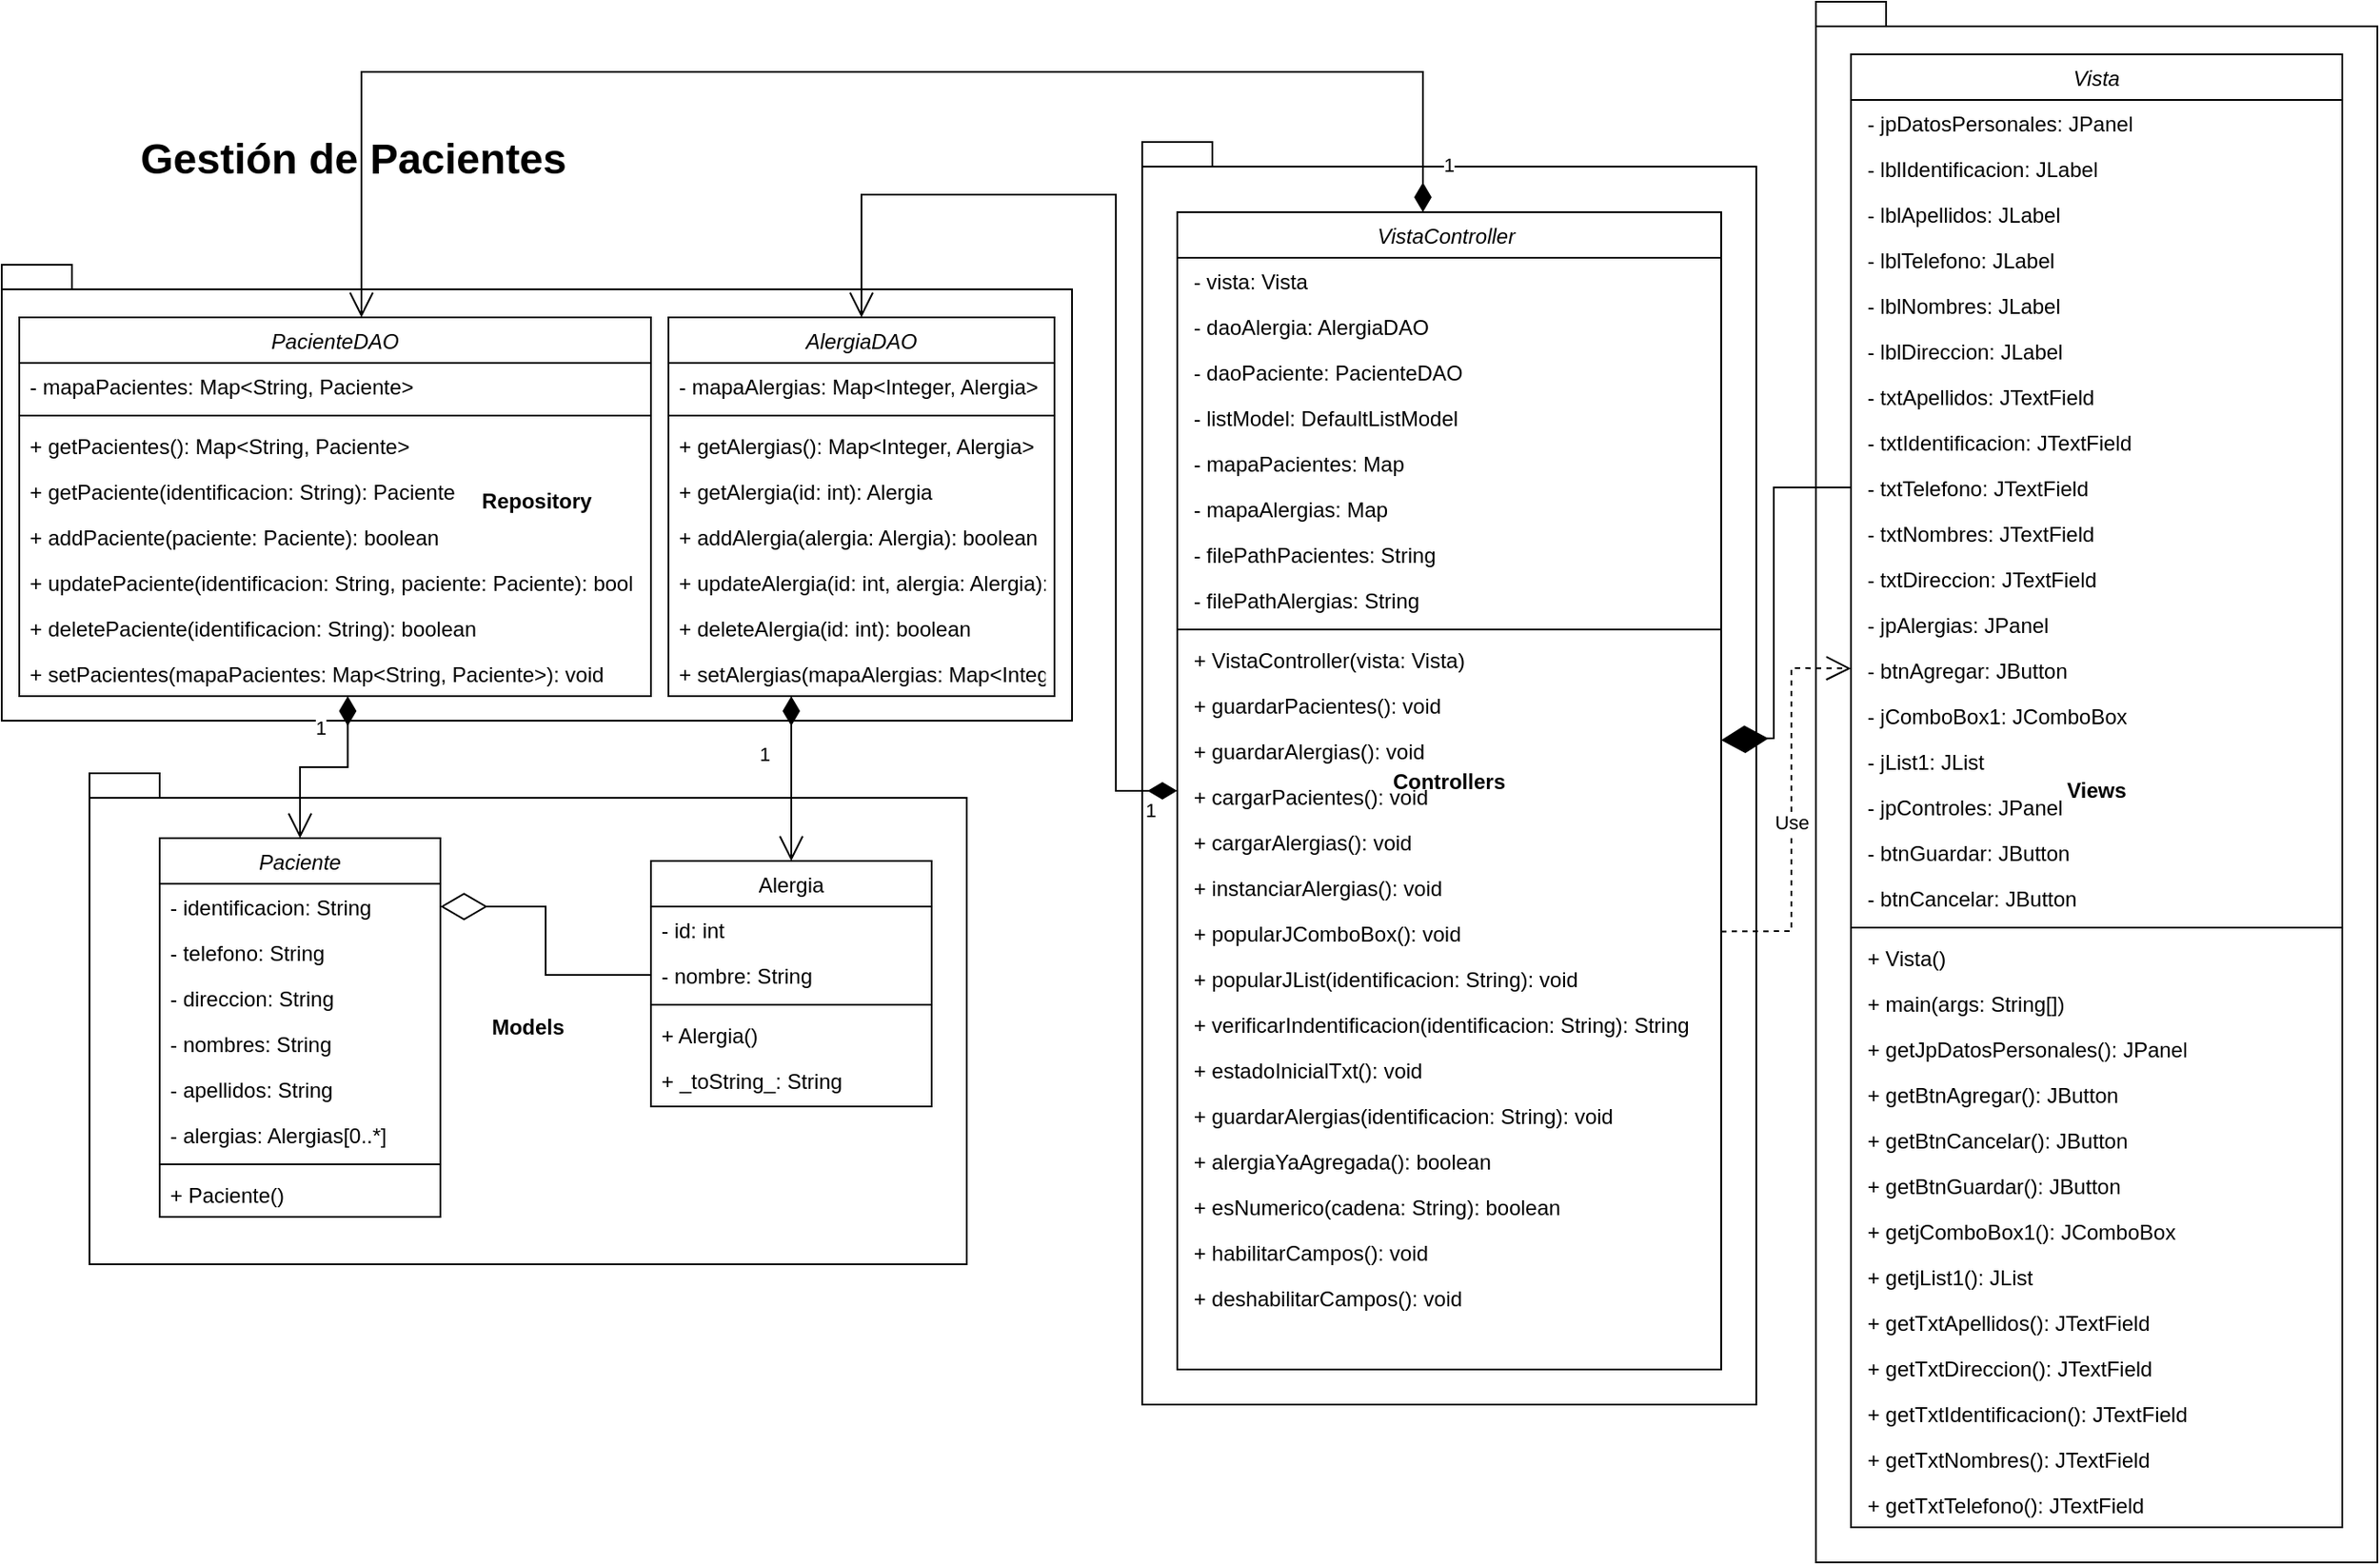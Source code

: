 <mxfile version="21.5.0" type="github">
  <diagram id="C5RBs43oDa-KdzZeNtuy" name="Page-1">
    <mxGraphModel dx="1397" dy="1222" grid="1" gridSize="10" guides="1" tooltips="1" connect="1" arrows="1" fold="1" page="1" pageScale="1" pageWidth="827" pageHeight="1169" math="0" shadow="0">
      <root>
        <mxCell id="WIyWlLk6GJQsqaUBKTNV-0" />
        <mxCell id="WIyWlLk6GJQsqaUBKTNV-1" parent="WIyWlLk6GJQsqaUBKTNV-0" />
        <mxCell id="Fo8Hn0JsbYE0XklmhO-D-145" value="Views" style="shape=folder;fontStyle=1;spacingTop=10;tabWidth=40;tabHeight=14;tabPosition=left;html=1;whiteSpace=wrap;" vertex="1" parent="WIyWlLk6GJQsqaUBKTNV-1">
          <mxGeometry x="1044" width="320" height="890" as="geometry" />
        </mxCell>
        <mxCell id="Fo8Hn0JsbYE0XklmhO-D-144" value="Controllers" style="shape=folder;fontStyle=1;spacingTop=10;tabWidth=40;tabHeight=14;tabPosition=left;html=1;whiteSpace=wrap;" vertex="1" parent="WIyWlLk6GJQsqaUBKTNV-1">
          <mxGeometry x="660" y="80" width="350" height="720" as="geometry" />
        </mxCell>
        <mxCell id="Fo8Hn0JsbYE0XklmhO-D-143" value="Repository" style="shape=folder;fontStyle=1;spacingTop=10;tabWidth=40;tabHeight=14;tabPosition=left;html=1;whiteSpace=wrap;" vertex="1" parent="WIyWlLk6GJQsqaUBKTNV-1">
          <mxGeometry x="10" y="150" width="610" height="260" as="geometry" />
        </mxCell>
        <mxCell id="Fo8Hn0JsbYE0XklmhO-D-142" value="Models" style="shape=folder;fontStyle=1;spacingTop=10;tabWidth=40;tabHeight=14;tabPosition=left;html=1;whiteSpace=wrap;" vertex="1" parent="WIyWlLk6GJQsqaUBKTNV-1">
          <mxGeometry x="60" y="440" width="500" height="280" as="geometry" />
        </mxCell>
        <mxCell id="zkfFHV4jXpPFQw0GAbJ--0" value="Paciente" style="swimlane;fontStyle=2;align=center;verticalAlign=top;childLayout=stackLayout;horizontal=1;startSize=26;horizontalStack=0;resizeParent=1;resizeLast=0;collapsible=1;marginBottom=0;rounded=0;shadow=0;strokeWidth=1;" parent="WIyWlLk6GJQsqaUBKTNV-1" vertex="1">
          <mxGeometry x="100" y="477" width="160" height="216" as="geometry">
            <mxRectangle x="230" y="140" width="160" height="26" as="alternateBounds" />
          </mxGeometry>
        </mxCell>
        <mxCell id="Fo8Hn0JsbYE0XklmhO-D-3" value="- identificacion: String" style="text;align=left;verticalAlign=top;spacingLeft=4;spacingRight=4;overflow=hidden;rotatable=0;points=[[0,0.5],[1,0.5]];portConstraint=eastwest;" vertex="1" parent="zkfFHV4jXpPFQw0GAbJ--0">
          <mxGeometry y="26" width="160" height="26" as="geometry" />
        </mxCell>
        <mxCell id="Fo8Hn0JsbYE0XklmhO-D-2" value="- telefono: String" style="text;align=left;verticalAlign=top;spacingLeft=4;spacingRight=4;overflow=hidden;rotatable=0;points=[[0,0.5],[1,0.5]];portConstraint=eastwest;" vertex="1" parent="zkfFHV4jXpPFQw0GAbJ--0">
          <mxGeometry y="52" width="160" height="26" as="geometry" />
        </mxCell>
        <mxCell id="Fo8Hn0JsbYE0XklmhO-D-1" value="- direccion: String" style="text;align=left;verticalAlign=top;spacingLeft=4;spacingRight=4;overflow=hidden;rotatable=0;points=[[0,0.5],[1,0.5]];portConstraint=eastwest;" vertex="1" parent="zkfFHV4jXpPFQw0GAbJ--0">
          <mxGeometry y="78" width="160" height="26" as="geometry" />
        </mxCell>
        <mxCell id="zkfFHV4jXpPFQw0GAbJ--1" value="- nombres: String" style="text;align=left;verticalAlign=top;spacingLeft=4;spacingRight=4;overflow=hidden;rotatable=0;points=[[0,0.5],[1,0.5]];portConstraint=eastwest;" parent="zkfFHV4jXpPFQw0GAbJ--0" vertex="1">
          <mxGeometry y="104" width="160" height="26" as="geometry" />
        </mxCell>
        <mxCell id="Fo8Hn0JsbYE0XklmhO-D-0" value="- apellidos: String" style="text;align=left;verticalAlign=top;spacingLeft=4;spacingRight=4;overflow=hidden;rotatable=0;points=[[0,0.5],[1,0.5]];portConstraint=eastwest;" vertex="1" parent="zkfFHV4jXpPFQw0GAbJ--0">
          <mxGeometry y="130" width="160" height="26" as="geometry" />
        </mxCell>
        <mxCell id="Fo8Hn0JsbYE0XklmhO-D-7" value="- alergias: Alergias[0..*]" style="text;align=left;verticalAlign=top;spacingLeft=4;spacingRight=4;overflow=hidden;rotatable=0;points=[[0,0.5],[1,0.5]];portConstraint=eastwest;" vertex="1" parent="zkfFHV4jXpPFQw0GAbJ--0">
          <mxGeometry y="156" width="160" height="26" as="geometry" />
        </mxCell>
        <mxCell id="zkfFHV4jXpPFQw0GAbJ--4" value="" style="line;html=1;strokeWidth=1;align=left;verticalAlign=middle;spacingTop=-1;spacingLeft=3;spacingRight=3;rotatable=0;labelPosition=right;points=[];portConstraint=eastwest;" parent="zkfFHV4jXpPFQw0GAbJ--0" vertex="1">
          <mxGeometry y="182" width="160" height="8" as="geometry" />
        </mxCell>
        <mxCell id="zkfFHV4jXpPFQw0GAbJ--5" value="+ Paciente()" style="text;align=left;verticalAlign=top;spacingLeft=4;spacingRight=4;overflow=hidden;rotatable=0;points=[[0,0.5],[1,0.5]];portConstraint=eastwest;" parent="zkfFHV4jXpPFQw0GAbJ--0" vertex="1">
          <mxGeometry y="190" width="160" height="26" as="geometry" />
        </mxCell>
        <mxCell id="zkfFHV4jXpPFQw0GAbJ--17" value="Alergia" style="swimlane;fontStyle=0;align=center;verticalAlign=top;childLayout=stackLayout;horizontal=1;startSize=26;horizontalStack=0;resizeParent=1;resizeLast=0;collapsible=1;marginBottom=0;rounded=0;shadow=0;strokeWidth=1;" parent="WIyWlLk6GJQsqaUBKTNV-1" vertex="1">
          <mxGeometry x="380" y="490" width="160" height="140" as="geometry">
            <mxRectangle x="550" y="140" width="160" height="26" as="alternateBounds" />
          </mxGeometry>
        </mxCell>
        <mxCell id="Fo8Hn0JsbYE0XklmhO-D-6" value="- id: int" style="text;align=left;verticalAlign=top;spacingLeft=4;spacingRight=4;overflow=hidden;rotatable=0;points=[[0,0.5],[1,0.5]];portConstraint=eastwest;" vertex="1" parent="zkfFHV4jXpPFQw0GAbJ--17">
          <mxGeometry y="26" width="160" height="26" as="geometry" />
        </mxCell>
        <mxCell id="Fo8Hn0JsbYE0XklmhO-D-5" value="- nombre: String" style="text;align=left;verticalAlign=top;spacingLeft=4;spacingRight=4;overflow=hidden;rotatable=0;points=[[0,0.5],[1,0.5]];portConstraint=eastwest;" vertex="1" parent="zkfFHV4jXpPFQw0GAbJ--17">
          <mxGeometry y="52" width="160" height="26" as="geometry" />
        </mxCell>
        <mxCell id="zkfFHV4jXpPFQw0GAbJ--23" value="" style="line;html=1;strokeWidth=1;align=left;verticalAlign=middle;spacingTop=-1;spacingLeft=3;spacingRight=3;rotatable=0;labelPosition=right;points=[];portConstraint=eastwest;" parent="zkfFHV4jXpPFQw0GAbJ--17" vertex="1">
          <mxGeometry y="78" width="160" height="8" as="geometry" />
        </mxCell>
        <mxCell id="Fo8Hn0JsbYE0XklmhO-D-10" value="+ Alergia()" style="text;align=left;verticalAlign=top;spacingLeft=4;spacingRight=4;overflow=hidden;rotatable=0;points=[[0,0.5],[1,0.5]];portConstraint=eastwest;" vertex="1" parent="zkfFHV4jXpPFQw0GAbJ--17">
          <mxGeometry y="86" width="160" height="26" as="geometry" />
        </mxCell>
        <mxCell id="Fo8Hn0JsbYE0XklmhO-D-8" value="+ _toString_: String" style="text;align=left;verticalAlign=top;spacingLeft=4;spacingRight=4;overflow=hidden;rotatable=0;points=[[0,0.5],[1,0.5]];portConstraint=eastwest;" vertex="1" parent="zkfFHV4jXpPFQw0GAbJ--17">
          <mxGeometry y="112" width="160" height="26" as="geometry" />
        </mxCell>
        <mxCell id="Fo8Hn0JsbYE0XklmhO-D-11" value="PacienteDAO" style="swimlane;fontStyle=2;align=center;verticalAlign=top;childLayout=stackLayout;horizontal=1;startSize=26;horizontalStack=0;resizeParent=1;resizeLast=0;collapsible=1;marginBottom=0;rounded=0;shadow=0;strokeWidth=1;" vertex="1" parent="WIyWlLk6GJQsqaUBKTNV-1">
          <mxGeometry x="20" y="180" width="360" height="216" as="geometry">
            <mxRectangle x="230" y="140" width="160" height="26" as="alternateBounds" />
          </mxGeometry>
        </mxCell>
        <mxCell id="Fo8Hn0JsbYE0XklmhO-D-12" value="- mapaPacientes: Map&lt;String, Paciente&gt;" style="text;align=left;verticalAlign=top;spacingLeft=4;spacingRight=4;overflow=hidden;rotatable=0;points=[[0,0.5],[1,0.5]];portConstraint=eastwest;" vertex="1" parent="Fo8Hn0JsbYE0XklmhO-D-11">
          <mxGeometry y="26" width="360" height="26" as="geometry" />
        </mxCell>
        <mxCell id="Fo8Hn0JsbYE0XklmhO-D-18" value="" style="line;html=1;strokeWidth=1;align=left;verticalAlign=middle;spacingTop=-1;spacingLeft=3;spacingRight=3;rotatable=0;labelPosition=right;points=[];portConstraint=eastwest;" vertex="1" parent="Fo8Hn0JsbYE0XklmhO-D-11">
          <mxGeometry y="52" width="360" height="8" as="geometry" />
        </mxCell>
        <mxCell id="Fo8Hn0JsbYE0XklmhO-D-41" value="+ getPacientes(): Map&lt;String, Paciente&gt;" style="text;align=left;verticalAlign=top;spacingLeft=4;spacingRight=4;overflow=hidden;rotatable=0;points=[[0,0.5],[1,0.5]];portConstraint=eastwest;" vertex="1" parent="Fo8Hn0JsbYE0XklmhO-D-11">
          <mxGeometry y="60" width="360" height="26" as="geometry" />
        </mxCell>
        <mxCell id="Fo8Hn0JsbYE0XklmhO-D-42" value="+ getPaciente(identificacion: String): Paciente" style="text;align=left;verticalAlign=top;spacingLeft=4;spacingRight=4;overflow=hidden;rotatable=0;points=[[0,0.5],[1,0.5]];portConstraint=eastwest;" vertex="1" parent="Fo8Hn0JsbYE0XklmhO-D-11">
          <mxGeometry y="86" width="360" height="26" as="geometry" />
        </mxCell>
        <mxCell id="Fo8Hn0JsbYE0XklmhO-D-40" value="+ addPaciente(paciente: Paciente): boolean" style="text;align=left;verticalAlign=top;spacingLeft=4;spacingRight=4;overflow=hidden;rotatable=0;points=[[0,0.5],[1,0.5]];portConstraint=eastwest;" vertex="1" parent="Fo8Hn0JsbYE0XklmhO-D-11">
          <mxGeometry y="112" width="360" height="26" as="geometry" />
        </mxCell>
        <mxCell id="Fo8Hn0JsbYE0XklmhO-D-39" value="+ updatePaciente(identificacion: String, paciente: Paciente): bool" style="text;align=left;verticalAlign=top;spacingLeft=4;spacingRight=4;overflow=hidden;rotatable=0;points=[[0,0.5],[1,0.5]];portConstraint=eastwest;" vertex="1" parent="Fo8Hn0JsbYE0XklmhO-D-11">
          <mxGeometry y="138" width="360" height="26" as="geometry" />
        </mxCell>
        <mxCell id="Fo8Hn0JsbYE0XklmhO-D-38" value="+ deletePaciente(identificacion: String): boolean" style="text;align=left;verticalAlign=top;spacingLeft=4;spacingRight=4;overflow=hidden;rotatable=0;points=[[0,0.5],[1,0.5]];portConstraint=eastwest;" vertex="1" parent="Fo8Hn0JsbYE0XklmhO-D-11">
          <mxGeometry y="164" width="360" height="26" as="geometry" />
        </mxCell>
        <mxCell id="Fo8Hn0JsbYE0XklmhO-D-37" value="+ setPacientes(mapaPacientes: Map&lt;String, Paciente&gt;): void" style="text;align=left;verticalAlign=top;spacingLeft=4;spacingRight=4;overflow=hidden;rotatable=0;points=[[0,0.5],[1,0.5]];portConstraint=eastwest;" vertex="1" parent="Fo8Hn0JsbYE0XklmhO-D-11">
          <mxGeometry y="190" width="360" height="26" as="geometry" />
        </mxCell>
        <mxCell id="Fo8Hn0JsbYE0XklmhO-D-20" value="AlergiaDAO" style="swimlane;fontStyle=2;align=center;verticalAlign=top;childLayout=stackLayout;horizontal=1;startSize=26;horizontalStack=0;resizeParent=1;resizeLast=0;collapsible=1;marginBottom=0;rounded=0;shadow=0;strokeWidth=1;" vertex="1" parent="WIyWlLk6GJQsqaUBKTNV-1">
          <mxGeometry x="390" y="180" width="220" height="216" as="geometry">
            <mxRectangle x="230" y="140" width="160" height="26" as="alternateBounds" />
          </mxGeometry>
        </mxCell>
        <mxCell id="Fo8Hn0JsbYE0XklmhO-D-21" value="- mapaAlergias: Map&lt;Integer, Alergia&gt;" style="text;align=left;verticalAlign=top;spacingLeft=4;spacingRight=4;overflow=hidden;rotatable=0;points=[[0,0.5],[1,0.5]];portConstraint=eastwest;" vertex="1" parent="Fo8Hn0JsbYE0XklmhO-D-20">
          <mxGeometry y="26" width="220" height="26" as="geometry" />
        </mxCell>
        <mxCell id="Fo8Hn0JsbYE0XklmhO-D-27" value="" style="line;html=1;strokeWidth=1;align=left;verticalAlign=middle;spacingTop=-1;spacingLeft=3;spacingRight=3;rotatable=0;labelPosition=right;points=[];portConstraint=eastwest;" vertex="1" parent="Fo8Hn0JsbYE0XklmhO-D-20">
          <mxGeometry y="52" width="220" height="8" as="geometry" />
        </mxCell>
        <mxCell id="Fo8Hn0JsbYE0XklmhO-D-29" value="+ getAlergias(): Map&lt;Integer, Alergia&gt;" style="text;align=left;verticalAlign=top;spacingLeft=4;spacingRight=4;overflow=hidden;rotatable=0;points=[[0,0.5],[1,0.5]];portConstraint=eastwest;" vertex="1" parent="Fo8Hn0JsbYE0XklmhO-D-20">
          <mxGeometry y="60" width="220" height="26" as="geometry" />
        </mxCell>
        <mxCell id="Fo8Hn0JsbYE0XklmhO-D-30" value="+ getAlergia(id: int): Alergia" style="text;align=left;verticalAlign=top;spacingLeft=4;spacingRight=4;overflow=hidden;rotatable=0;points=[[0,0.5],[1,0.5]];portConstraint=eastwest;" vertex="1" parent="Fo8Hn0JsbYE0XklmhO-D-20">
          <mxGeometry y="86" width="220" height="26" as="geometry" />
        </mxCell>
        <mxCell id="Fo8Hn0JsbYE0XklmhO-D-31" value="+ addAlergia(alergia: Alergia): boolean" style="text;align=left;verticalAlign=top;spacingLeft=4;spacingRight=4;overflow=hidden;rotatable=0;points=[[0,0.5],[1,0.5]];portConstraint=eastwest;" vertex="1" parent="Fo8Hn0JsbYE0XklmhO-D-20">
          <mxGeometry y="112" width="220" height="26" as="geometry" />
        </mxCell>
        <mxCell id="Fo8Hn0JsbYE0XklmhO-D-32" value="+ updateAlergia(id: int, alergia: Alergia): boolean" style="text;align=left;verticalAlign=top;spacingLeft=4;spacingRight=4;overflow=hidden;rotatable=0;points=[[0,0.5],[1,0.5]];portConstraint=eastwest;" vertex="1" parent="Fo8Hn0JsbYE0XklmhO-D-20">
          <mxGeometry y="138" width="220" height="26" as="geometry" />
        </mxCell>
        <mxCell id="Fo8Hn0JsbYE0XklmhO-D-33" value="+ deleteAlergia(id: int): boolean" style="text;align=left;verticalAlign=top;spacingLeft=4;spacingRight=4;overflow=hidden;rotatable=0;points=[[0,0.5],[1,0.5]];portConstraint=eastwest;" vertex="1" parent="Fo8Hn0JsbYE0XklmhO-D-20">
          <mxGeometry y="164" width="220" height="26" as="geometry" />
        </mxCell>
        <mxCell id="Fo8Hn0JsbYE0XklmhO-D-34" value="+ setAlergias(mapaAlergias: Map&lt;Integer, Alergia&gt;): void" style="text;align=left;verticalAlign=top;spacingLeft=4;spacingRight=4;overflow=hidden;rotatable=0;points=[[0,0.5],[1,0.5]];portConstraint=eastwest;" vertex="1" parent="Fo8Hn0JsbYE0XklmhO-D-20">
          <mxGeometry y="190" width="220" height="26" as="geometry" />
        </mxCell>
        <mxCell id="Fo8Hn0JsbYE0XklmhO-D-44" value="Vista" style="swimlane;fontStyle=2;align=center;verticalAlign=top;childLayout=stackLayout;horizontal=1;startSize=26;horizontalStack=0;resizeParent=1;resizeLast=0;collapsible=1;marginBottom=0;rounded=0;shadow=0;strokeWidth=1;" vertex="1" parent="WIyWlLk6GJQsqaUBKTNV-1">
          <mxGeometry x="1064" y="30" width="280" height="840" as="geometry">
            <mxRectangle x="230" y="140" width="160" height="26" as="alternateBounds" />
          </mxGeometry>
        </mxCell>
        <mxCell id="Fo8Hn0JsbYE0XklmhO-D-45" value=" - jpDatosPersonales: JPanel" style="text;align=left;verticalAlign=top;spacingLeft=4;spacingRight=4;overflow=hidden;rotatable=0;points=[[0,0.5],[1,0.5]];portConstraint=eastwest;" vertex="1" parent="Fo8Hn0JsbYE0XklmhO-D-44">
          <mxGeometry y="26" width="280" height="26" as="geometry" />
        </mxCell>
        <mxCell id="Fo8Hn0JsbYE0XklmhO-D-46" value=" - lblIdentificacion: JLabel" style="text;align=left;verticalAlign=top;spacingLeft=4;spacingRight=4;overflow=hidden;rotatable=0;points=[[0,0.5],[1,0.5]];portConstraint=eastwest;" vertex="1" parent="Fo8Hn0JsbYE0XklmhO-D-44">
          <mxGeometry y="52" width="280" height="26" as="geometry" />
        </mxCell>
        <mxCell id="Fo8Hn0JsbYE0XklmhO-D-47" value=" - lblApellidos: JLabel " style="text;align=left;verticalAlign=top;spacingLeft=4;spacingRight=4;overflow=hidden;rotatable=0;points=[[0,0.5],[1,0.5]];portConstraint=eastwest;" vertex="1" parent="Fo8Hn0JsbYE0XklmhO-D-44">
          <mxGeometry y="78" width="280" height="26" as="geometry" />
        </mxCell>
        <mxCell id="Fo8Hn0JsbYE0XklmhO-D-48" value=" - lblTelefono: JLabel " style="text;align=left;verticalAlign=top;spacingLeft=4;spacingRight=4;overflow=hidden;rotatable=0;points=[[0,0.5],[1,0.5]];portConstraint=eastwest;" vertex="1" parent="Fo8Hn0JsbYE0XklmhO-D-44">
          <mxGeometry y="104" width="280" height="26" as="geometry" />
        </mxCell>
        <mxCell id="Fo8Hn0JsbYE0XklmhO-D-49" value=" - lblNombres: JLabel " style="text;align=left;verticalAlign=top;spacingLeft=4;spacingRight=4;overflow=hidden;rotatable=0;points=[[0,0.5],[1,0.5]];portConstraint=eastwest;" vertex="1" parent="Fo8Hn0JsbYE0XklmhO-D-44">
          <mxGeometry y="130" width="280" height="26" as="geometry" />
        </mxCell>
        <mxCell id="Fo8Hn0JsbYE0XklmhO-D-50" value=" - lblDireccion: JLabel " style="text;align=left;verticalAlign=top;spacingLeft=4;spacingRight=4;overflow=hidden;rotatable=0;points=[[0,0.5],[1,0.5]];portConstraint=eastwest;" vertex="1" parent="Fo8Hn0JsbYE0XklmhO-D-44">
          <mxGeometry y="156" width="280" height="26" as="geometry" />
        </mxCell>
        <mxCell id="Fo8Hn0JsbYE0XklmhO-D-58" value=" - txtApellidos: JTextField" style="text;align=left;verticalAlign=top;spacingLeft=4;spacingRight=4;overflow=hidden;rotatable=0;points=[[0,0.5],[1,0.5]];portConstraint=eastwest;" vertex="1" parent="Fo8Hn0JsbYE0XklmhO-D-44">
          <mxGeometry y="182" width="280" height="26" as="geometry" />
        </mxCell>
        <mxCell id="Fo8Hn0JsbYE0XklmhO-D-57" value=" - txtIdentificacion: JTextField" style="text;align=left;verticalAlign=top;spacingLeft=4;spacingRight=4;overflow=hidden;rotatable=0;points=[[0,0.5],[1,0.5]];portConstraint=eastwest;" vertex="1" parent="Fo8Hn0JsbYE0XklmhO-D-44">
          <mxGeometry y="208" width="280" height="26" as="geometry" />
        </mxCell>
        <mxCell id="Fo8Hn0JsbYE0XklmhO-D-56" value=" - txtTelefono: JTextField " style="text;align=left;verticalAlign=top;spacingLeft=4;spacingRight=4;overflow=hidden;rotatable=0;points=[[0,0.5],[1,0.5]];portConstraint=eastwest;" vertex="1" parent="Fo8Hn0JsbYE0XklmhO-D-44">
          <mxGeometry y="234" width="280" height="26" as="geometry" />
        </mxCell>
        <mxCell id="Fo8Hn0JsbYE0XklmhO-D-55" value=" - txtNombres: JTextField " style="text;align=left;verticalAlign=top;spacingLeft=4;spacingRight=4;overflow=hidden;rotatable=0;points=[[0,0.5],[1,0.5]];portConstraint=eastwest;" vertex="1" parent="Fo8Hn0JsbYE0XklmhO-D-44">
          <mxGeometry y="260" width="280" height="26" as="geometry" />
        </mxCell>
        <mxCell id="Fo8Hn0JsbYE0XklmhO-D-54" value=" - txtDireccion: JTextField" style="text;align=left;verticalAlign=top;spacingLeft=4;spacingRight=4;overflow=hidden;rotatable=0;points=[[0,0.5],[1,0.5]];portConstraint=eastwest;" vertex="1" parent="Fo8Hn0JsbYE0XklmhO-D-44">
          <mxGeometry y="286" width="280" height="26" as="geometry" />
        </mxCell>
        <mxCell id="Fo8Hn0JsbYE0XklmhO-D-53" value=" - jpAlergias: JPanel " style="text;align=left;verticalAlign=top;spacingLeft=4;spacingRight=4;overflow=hidden;rotatable=0;points=[[0,0.5],[1,0.5]];portConstraint=eastwest;" vertex="1" parent="Fo8Hn0JsbYE0XklmhO-D-44">
          <mxGeometry y="312" width="280" height="26" as="geometry" />
        </mxCell>
        <mxCell id="Fo8Hn0JsbYE0XklmhO-D-82" value=" - btnAgregar: JButton " style="text;align=left;verticalAlign=top;spacingLeft=4;spacingRight=4;overflow=hidden;rotatable=0;points=[[0,0.5],[1,0.5]];portConstraint=eastwest;" vertex="1" parent="Fo8Hn0JsbYE0XklmhO-D-44">
          <mxGeometry y="338" width="280" height="26" as="geometry" />
        </mxCell>
        <mxCell id="Fo8Hn0JsbYE0XklmhO-D-81" value=" - jComboBox1: JComboBox " style="text;align=left;verticalAlign=top;spacingLeft=4;spacingRight=4;overflow=hidden;rotatable=0;points=[[0,0.5],[1,0.5]];portConstraint=eastwest;" vertex="1" parent="Fo8Hn0JsbYE0XklmhO-D-44">
          <mxGeometry y="364" width="280" height="26" as="geometry" />
        </mxCell>
        <mxCell id="Fo8Hn0JsbYE0XklmhO-D-80" value=" - jList1: JList " style="text;align=left;verticalAlign=top;spacingLeft=4;spacingRight=4;overflow=hidden;rotatable=0;points=[[0,0.5],[1,0.5]];portConstraint=eastwest;" vertex="1" parent="Fo8Hn0JsbYE0XklmhO-D-44">
          <mxGeometry y="390" width="280" height="26" as="geometry" />
        </mxCell>
        <mxCell id="Fo8Hn0JsbYE0XklmhO-D-79" value=" - jpControles: JPanel " style="text;align=left;verticalAlign=top;spacingLeft=4;spacingRight=4;overflow=hidden;rotatable=0;points=[[0,0.5],[1,0.5]];portConstraint=eastwest;" vertex="1" parent="Fo8Hn0JsbYE0XklmhO-D-44">
          <mxGeometry y="416" width="280" height="26" as="geometry" />
        </mxCell>
        <mxCell id="Fo8Hn0JsbYE0XklmhO-D-78" value=" - btnGuardar: JButton " style="text;align=left;verticalAlign=top;spacingLeft=4;spacingRight=4;overflow=hidden;rotatable=0;points=[[0,0.5],[1,0.5]];portConstraint=eastwest;" vertex="1" parent="Fo8Hn0JsbYE0XklmhO-D-44">
          <mxGeometry y="442" width="280" height="26" as="geometry" />
        </mxCell>
        <mxCell id="Fo8Hn0JsbYE0XklmhO-D-77" value=" - btnCancelar: JButton " style="text;align=left;verticalAlign=top;spacingLeft=4;spacingRight=4;overflow=hidden;rotatable=0;points=[[0,0.5],[1,0.5]];portConstraint=eastwest;" vertex="1" parent="Fo8Hn0JsbYE0XklmhO-D-44">
          <mxGeometry y="468" width="280" height="26" as="geometry" />
        </mxCell>
        <mxCell id="Fo8Hn0JsbYE0XklmhO-D-51" value="" style="line;html=1;strokeWidth=1;align=left;verticalAlign=middle;spacingTop=-1;spacingLeft=3;spacingRight=3;rotatable=0;labelPosition=right;points=[];portConstraint=eastwest;" vertex="1" parent="Fo8Hn0JsbYE0XklmhO-D-44">
          <mxGeometry y="494" width="280" height="8" as="geometry" />
        </mxCell>
        <mxCell id="Fo8Hn0JsbYE0XklmhO-D-70" value=" + Vista() " style="text;align=left;verticalAlign=top;spacingLeft=4;spacingRight=4;overflow=hidden;rotatable=0;points=[[0,0.5],[1,0.5]];portConstraint=eastwest;" vertex="1" parent="Fo8Hn0JsbYE0XklmhO-D-44">
          <mxGeometry y="502" width="280" height="26" as="geometry" />
        </mxCell>
        <mxCell id="Fo8Hn0JsbYE0XklmhO-D-69" value=" + main(args: String[]) " style="text;align=left;verticalAlign=top;spacingLeft=4;spacingRight=4;overflow=hidden;rotatable=0;points=[[0,0.5],[1,0.5]];portConstraint=eastwest;" vertex="1" parent="Fo8Hn0JsbYE0XklmhO-D-44">
          <mxGeometry y="528" width="280" height="26" as="geometry" />
        </mxCell>
        <mxCell id="Fo8Hn0JsbYE0XklmhO-D-67" value=" + getJpDatosPersonales(): JPanel" style="text;align=left;verticalAlign=top;spacingLeft=4;spacingRight=4;overflow=hidden;rotatable=0;points=[[0,0.5],[1,0.5]];portConstraint=eastwest;" vertex="1" parent="Fo8Hn0JsbYE0XklmhO-D-44">
          <mxGeometry y="554" width="280" height="26" as="geometry" />
        </mxCell>
        <mxCell id="Fo8Hn0JsbYE0XklmhO-D-66" value=" + getBtnAgregar(): JButton" style="text;align=left;verticalAlign=top;spacingLeft=4;spacingRight=4;overflow=hidden;rotatable=0;points=[[0,0.5],[1,0.5]];portConstraint=eastwest;" vertex="1" parent="Fo8Hn0JsbYE0XklmhO-D-44">
          <mxGeometry y="580" width="280" height="26" as="geometry" />
        </mxCell>
        <mxCell id="Fo8Hn0JsbYE0XklmhO-D-65" value=" + getBtnCancelar(): JButton" style="text;align=left;verticalAlign=top;spacingLeft=4;spacingRight=4;overflow=hidden;rotatable=0;points=[[0,0.5],[1,0.5]];portConstraint=eastwest;" vertex="1" parent="Fo8Hn0JsbYE0XklmhO-D-44">
          <mxGeometry y="606" width="280" height="26" as="geometry" />
        </mxCell>
        <mxCell id="Fo8Hn0JsbYE0XklmhO-D-64" value=" + getBtnGuardar(): JButton" style="text;align=left;verticalAlign=top;spacingLeft=4;spacingRight=4;overflow=hidden;rotatable=0;points=[[0,0.5],[1,0.5]];portConstraint=eastwest;" vertex="1" parent="Fo8Hn0JsbYE0XklmhO-D-44">
          <mxGeometry y="632" width="280" height="26" as="geometry" />
        </mxCell>
        <mxCell id="Fo8Hn0JsbYE0XklmhO-D-63" value=" + getjComboBox1(): JComboBox" style="text;align=left;verticalAlign=top;spacingLeft=4;spacingRight=4;overflow=hidden;rotatable=0;points=[[0,0.5],[1,0.5]];portConstraint=eastwest;" vertex="1" parent="Fo8Hn0JsbYE0XklmhO-D-44">
          <mxGeometry y="658" width="280" height="26" as="geometry" />
        </mxCell>
        <mxCell id="Fo8Hn0JsbYE0XklmhO-D-62" value=" + getjList1(): JList" style="text;align=left;verticalAlign=top;spacingLeft=4;spacingRight=4;overflow=hidden;rotatable=0;points=[[0,0.5],[1,0.5]];portConstraint=eastwest;" vertex="1" parent="Fo8Hn0JsbYE0XklmhO-D-44">
          <mxGeometry y="684" width="280" height="26" as="geometry" />
        </mxCell>
        <mxCell id="Fo8Hn0JsbYE0XklmhO-D-61" value=" + getTxtApellidos(): JTextField" style="text;align=left;verticalAlign=top;spacingLeft=4;spacingRight=4;overflow=hidden;rotatable=0;points=[[0,0.5],[1,0.5]];portConstraint=eastwest;" vertex="1" parent="Fo8Hn0JsbYE0XklmhO-D-44">
          <mxGeometry y="710" width="280" height="26" as="geometry" />
        </mxCell>
        <mxCell id="Fo8Hn0JsbYE0XklmhO-D-60" value=" + getTxtDireccion(): JTextField" style="text;align=left;verticalAlign=top;spacingLeft=4;spacingRight=4;overflow=hidden;rotatable=0;points=[[0,0.5],[1,0.5]];portConstraint=eastwest;" vertex="1" parent="Fo8Hn0JsbYE0XklmhO-D-44">
          <mxGeometry y="736" width="280" height="26" as="geometry" />
        </mxCell>
        <mxCell id="Fo8Hn0JsbYE0XklmhO-D-59" value=" + getTxtIdentificacion(): JTextField" style="text;align=left;verticalAlign=top;spacingLeft=4;spacingRight=4;overflow=hidden;rotatable=0;points=[[0,0.5],[1,0.5]];portConstraint=eastwest;" vertex="1" parent="Fo8Hn0JsbYE0XklmhO-D-44">
          <mxGeometry y="762" width="280" height="26" as="geometry" />
        </mxCell>
        <mxCell id="Fo8Hn0JsbYE0XklmhO-D-52" value=" + getTxtNombres(): JTextField" style="text;align=left;verticalAlign=top;spacingLeft=4;spacingRight=4;overflow=hidden;rotatable=0;points=[[0,0.5],[1,0.5]];portConstraint=eastwest;" vertex="1" parent="Fo8Hn0JsbYE0XklmhO-D-44">
          <mxGeometry y="788" width="280" height="26" as="geometry" />
        </mxCell>
        <mxCell id="Fo8Hn0JsbYE0XklmhO-D-123" value=" + getTxtTelefono(): JTextField" style="text;align=left;verticalAlign=top;spacingLeft=4;spacingRight=4;overflow=hidden;rotatable=0;points=[[0,0.5],[1,0.5]];portConstraint=eastwest;" vertex="1" parent="Fo8Hn0JsbYE0XklmhO-D-44">
          <mxGeometry y="814" width="280" height="26" as="geometry" />
        </mxCell>
        <mxCell id="Fo8Hn0JsbYE0XklmhO-D-84" value="VistaController " style="swimlane;fontStyle=2;align=center;verticalAlign=top;childLayout=stackLayout;horizontal=1;startSize=26;horizontalStack=0;resizeParent=1;resizeLast=0;collapsible=1;marginBottom=0;rounded=0;shadow=0;strokeWidth=1;" vertex="1" parent="WIyWlLk6GJQsqaUBKTNV-1">
          <mxGeometry x="680" y="120" width="310" height="660" as="geometry">
            <mxRectangle x="230" y="140" width="160" height="26" as="alternateBounds" />
          </mxGeometry>
        </mxCell>
        <mxCell id="Fo8Hn0JsbYE0XklmhO-D-140" value="1" style="endArrow=open;html=1;endSize=12;startArrow=diamondThin;startSize=14;startFill=1;edgeStyle=orthogonalEdgeStyle;align=left;verticalAlign=bottom;rounded=0;" edge="1" parent="Fo8Hn0JsbYE0XklmhO-D-84" target="Fo8Hn0JsbYE0XklmhO-D-11">
          <mxGeometry x="-0.955" y="-10" relative="1" as="geometry">
            <mxPoint x="140" as="sourcePoint" />
            <mxPoint x="300" as="targetPoint" />
            <Array as="points">
              <mxPoint x="140" y="-80" />
              <mxPoint x="-465" y="-80" />
            </Array>
            <mxPoint as="offset" />
          </mxGeometry>
        </mxCell>
        <mxCell id="Fo8Hn0JsbYE0XklmhO-D-85" value=" - vista: Vista" style="text;align=left;verticalAlign=top;spacingLeft=4;spacingRight=4;overflow=hidden;rotatable=0;points=[[0,0.5],[1,0.5]];portConstraint=eastwest;" vertex="1" parent="Fo8Hn0JsbYE0XklmhO-D-84">
          <mxGeometry y="26" width="310" height="26" as="geometry" />
        </mxCell>
        <mxCell id="Fo8Hn0JsbYE0XklmhO-D-86" value=" - daoAlergia: AlergiaDAO" style="text;align=left;verticalAlign=top;spacingLeft=4;spacingRight=4;overflow=hidden;rotatable=0;points=[[0,0.5],[1,0.5]];portConstraint=eastwest;" vertex="1" parent="Fo8Hn0JsbYE0XklmhO-D-84">
          <mxGeometry y="52" width="310" height="26" as="geometry" />
        </mxCell>
        <mxCell id="Fo8Hn0JsbYE0XklmhO-D-87" value=" - daoPaciente: PacienteDAO" style="text;align=left;verticalAlign=top;spacingLeft=4;spacingRight=4;overflow=hidden;rotatable=0;points=[[0,0.5],[1,0.5]];portConstraint=eastwest;" vertex="1" parent="Fo8Hn0JsbYE0XklmhO-D-84">
          <mxGeometry y="78" width="310" height="26" as="geometry" />
        </mxCell>
        <mxCell id="Fo8Hn0JsbYE0XklmhO-D-88" value=" - listModel: DefaultListModel" style="text;align=left;verticalAlign=top;spacingLeft=4;spacingRight=4;overflow=hidden;rotatable=0;points=[[0,0.5],[1,0.5]];portConstraint=eastwest;" vertex="1" parent="Fo8Hn0JsbYE0XklmhO-D-84">
          <mxGeometry y="104" width="310" height="26" as="geometry" />
        </mxCell>
        <mxCell id="Fo8Hn0JsbYE0XklmhO-D-89" value=" - mapaPacientes: Map" style="text;align=left;verticalAlign=top;spacingLeft=4;spacingRight=4;overflow=hidden;rotatable=0;points=[[0,0.5],[1,0.5]];portConstraint=eastwest;" vertex="1" parent="Fo8Hn0JsbYE0XklmhO-D-84">
          <mxGeometry y="130" width="310" height="26" as="geometry" />
        </mxCell>
        <mxCell id="Fo8Hn0JsbYE0XklmhO-D-90" value=" - mapaAlergias: Map" style="text;align=left;verticalAlign=top;spacingLeft=4;spacingRight=4;overflow=hidden;rotatable=0;points=[[0,0.5],[1,0.5]];portConstraint=eastwest;" vertex="1" parent="Fo8Hn0JsbYE0XklmhO-D-84">
          <mxGeometry y="156" width="310" height="26" as="geometry" />
        </mxCell>
        <mxCell id="Fo8Hn0JsbYE0XklmhO-D-91" value=" - filePathPacientes: String" style="text;align=left;verticalAlign=top;spacingLeft=4;spacingRight=4;overflow=hidden;rotatable=0;points=[[0,0.5],[1,0.5]];portConstraint=eastwest;" vertex="1" parent="Fo8Hn0JsbYE0XklmhO-D-84">
          <mxGeometry y="182" width="310" height="26" as="geometry" />
        </mxCell>
        <mxCell id="Fo8Hn0JsbYE0XklmhO-D-92" value=" - filePathAlergias: String" style="text;align=left;verticalAlign=top;spacingLeft=4;spacingRight=4;overflow=hidden;rotatable=0;points=[[0,0.5],[1,0.5]];portConstraint=eastwest;" vertex="1" parent="Fo8Hn0JsbYE0XklmhO-D-84">
          <mxGeometry y="208" width="310" height="26" as="geometry" />
        </mxCell>
        <mxCell id="Fo8Hn0JsbYE0XklmhO-D-109" value="" style="line;html=1;strokeWidth=1;align=left;verticalAlign=middle;spacingTop=-1;spacingLeft=3;spacingRight=3;rotatable=0;labelPosition=right;points=[];portConstraint=eastwest;" vertex="1" parent="Fo8Hn0JsbYE0XklmhO-D-84">
          <mxGeometry y="234" width="310" height="8" as="geometry" />
        </mxCell>
        <mxCell id="Fo8Hn0JsbYE0XklmhO-D-110" value=" + VistaController(vista: Vista)" style="text;align=left;verticalAlign=top;spacingLeft=4;spacingRight=4;overflow=hidden;rotatable=0;points=[[0,0.5],[1,0.5]];portConstraint=eastwest;" vertex="1" parent="Fo8Hn0JsbYE0XklmhO-D-84">
          <mxGeometry y="242" width="310" height="26" as="geometry" />
        </mxCell>
        <mxCell id="Fo8Hn0JsbYE0XklmhO-D-111" value=" + guardarPacientes(): void" style="text;align=left;verticalAlign=top;spacingLeft=4;spacingRight=4;overflow=hidden;rotatable=0;points=[[0,0.5],[1,0.5]];portConstraint=eastwest;" vertex="1" parent="Fo8Hn0JsbYE0XklmhO-D-84">
          <mxGeometry y="268" width="310" height="26" as="geometry" />
        </mxCell>
        <mxCell id="Fo8Hn0JsbYE0XklmhO-D-112" value=" + guardarAlergias(): void" style="text;align=left;verticalAlign=top;spacingLeft=4;spacingRight=4;overflow=hidden;rotatable=0;points=[[0,0.5],[1,0.5]];portConstraint=eastwest;" vertex="1" parent="Fo8Hn0JsbYE0XklmhO-D-84">
          <mxGeometry y="294" width="310" height="26" as="geometry" />
        </mxCell>
        <mxCell id="Fo8Hn0JsbYE0XklmhO-D-113" value=" + cargarPacientes(): void" style="text;align=left;verticalAlign=top;spacingLeft=4;spacingRight=4;overflow=hidden;rotatable=0;points=[[0,0.5],[1,0.5]];portConstraint=eastwest;" vertex="1" parent="Fo8Hn0JsbYE0XklmhO-D-84">
          <mxGeometry y="320" width="310" height="26" as="geometry" />
        </mxCell>
        <mxCell id="Fo8Hn0JsbYE0XklmhO-D-114" value=" + cargarAlergias(): void" style="text;align=left;verticalAlign=top;spacingLeft=4;spacingRight=4;overflow=hidden;rotatable=0;points=[[0,0.5],[1,0.5]];portConstraint=eastwest;" vertex="1" parent="Fo8Hn0JsbYE0XklmhO-D-84">
          <mxGeometry y="346" width="310" height="26" as="geometry" />
        </mxCell>
        <mxCell id="Fo8Hn0JsbYE0XklmhO-D-115" value=" + instanciarAlergias(): void" style="text;align=left;verticalAlign=top;spacingLeft=4;spacingRight=4;overflow=hidden;rotatable=0;points=[[0,0.5],[1,0.5]];portConstraint=eastwest;" vertex="1" parent="Fo8Hn0JsbYE0XklmhO-D-84">
          <mxGeometry y="372" width="310" height="26" as="geometry" />
        </mxCell>
        <mxCell id="Fo8Hn0JsbYE0XklmhO-D-116" value=" + popularJComboBox(): void" style="text;align=left;verticalAlign=top;spacingLeft=4;spacingRight=4;overflow=hidden;rotatable=0;points=[[0,0.5],[1,0.5]];portConstraint=eastwest;" vertex="1" parent="Fo8Hn0JsbYE0XklmhO-D-84">
          <mxGeometry y="398" width="310" height="26" as="geometry" />
        </mxCell>
        <mxCell id="Fo8Hn0JsbYE0XklmhO-D-117" value=" + popularJList(identificacion: String): void" style="text;align=left;verticalAlign=top;spacingLeft=4;spacingRight=4;overflow=hidden;rotatable=0;points=[[0,0.5],[1,0.5]];portConstraint=eastwest;" vertex="1" parent="Fo8Hn0JsbYE0XklmhO-D-84">
          <mxGeometry y="424" width="310" height="26" as="geometry" />
        </mxCell>
        <mxCell id="Fo8Hn0JsbYE0XklmhO-D-118" value=" + verificarIndentificacion(identificacion: String): String" style="text;align=left;verticalAlign=top;spacingLeft=4;spacingRight=4;overflow=hidden;rotatable=0;points=[[0,0.5],[1,0.5]];portConstraint=eastwest;" vertex="1" parent="Fo8Hn0JsbYE0XklmhO-D-84">
          <mxGeometry y="450" width="310" height="26" as="geometry" />
        </mxCell>
        <mxCell id="Fo8Hn0JsbYE0XklmhO-D-119" value=" + estadoInicialTxt(): void" style="text;align=left;verticalAlign=top;spacingLeft=4;spacingRight=4;overflow=hidden;rotatable=0;points=[[0,0.5],[1,0.5]];portConstraint=eastwest;" vertex="1" parent="Fo8Hn0JsbYE0XklmhO-D-84">
          <mxGeometry y="476" width="310" height="26" as="geometry" />
        </mxCell>
        <mxCell id="Fo8Hn0JsbYE0XklmhO-D-120" value=" + guardarAlergias(identificacion: String): void" style="text;align=left;verticalAlign=top;spacingLeft=4;spacingRight=4;overflow=hidden;rotatable=0;points=[[0,0.5],[1,0.5]];portConstraint=eastwest;" vertex="1" parent="Fo8Hn0JsbYE0XklmhO-D-84">
          <mxGeometry y="502" width="310" height="26" as="geometry" />
        </mxCell>
        <mxCell id="Fo8Hn0JsbYE0XklmhO-D-121" value=" + alergiaYaAgregada(): boolean" style="text;align=left;verticalAlign=top;spacingLeft=4;spacingRight=4;overflow=hidden;rotatable=0;points=[[0,0.5],[1,0.5]];portConstraint=eastwest;" vertex="1" parent="Fo8Hn0JsbYE0XklmhO-D-84">
          <mxGeometry y="528" width="310" height="26" as="geometry" />
        </mxCell>
        <mxCell id="Fo8Hn0JsbYE0XklmhO-D-122" value=" + esNumerico(cadena: String): boolean" style="text;align=left;verticalAlign=top;spacingLeft=4;spacingRight=4;overflow=hidden;rotatable=0;points=[[0,0.5],[1,0.5]];portConstraint=eastwest;" vertex="1" parent="Fo8Hn0JsbYE0XklmhO-D-84">
          <mxGeometry y="554" width="310" height="26" as="geometry" />
        </mxCell>
        <mxCell id="Fo8Hn0JsbYE0XklmhO-D-124" value=" + habilitarCampos(): void" style="text;align=left;verticalAlign=top;spacingLeft=4;spacingRight=4;overflow=hidden;rotatable=0;points=[[0,0.5],[1,0.5]];portConstraint=eastwest;" vertex="1" parent="Fo8Hn0JsbYE0XklmhO-D-84">
          <mxGeometry y="580" width="310" height="26" as="geometry" />
        </mxCell>
        <mxCell id="Fo8Hn0JsbYE0XklmhO-D-125" value=" + deshabilitarCampos(): void" style="text;align=left;verticalAlign=top;spacingLeft=4;spacingRight=4;overflow=hidden;rotatable=0;points=[[0,0.5],[1,0.5]];portConstraint=eastwest;" vertex="1" parent="Fo8Hn0JsbYE0XklmhO-D-84">
          <mxGeometry y="606" width="310" height="26" as="geometry" />
        </mxCell>
        <mxCell id="Fo8Hn0JsbYE0XklmhO-D-132" value="1" style="endArrow=open;html=1;endSize=12;startArrow=diamondThin;startSize=14;startFill=1;edgeStyle=orthogonalEdgeStyle;align=left;verticalAlign=bottom;rounded=0;exitX=0.52;exitY=1;exitDx=0;exitDy=0;exitPerimeter=0;" edge="1" parent="WIyWlLk6GJQsqaUBKTNV-1" source="Fo8Hn0JsbYE0XklmhO-D-37" target="zkfFHV4jXpPFQw0GAbJ--0">
          <mxGeometry x="-0.509" y="-20" relative="1" as="geometry">
            <mxPoint x="160" y="470" as="sourcePoint" />
            <mxPoint x="230" y="510" as="targetPoint" />
            <mxPoint as="offset" />
          </mxGeometry>
        </mxCell>
        <mxCell id="Fo8Hn0JsbYE0XklmhO-D-133" value="1" style="endArrow=open;html=1;endSize=12;startArrow=diamondThin;startSize=14;startFill=1;edgeStyle=orthogonalEdgeStyle;align=left;verticalAlign=bottom;rounded=0;entryX=0.5;entryY=0;entryDx=0;entryDy=0;" edge="1" parent="WIyWlLk6GJQsqaUBKTNV-1" source="Fo8Hn0JsbYE0XklmhO-D-34" target="zkfFHV4jXpPFQw0GAbJ--17">
          <mxGeometry x="-0.111" y="-20" relative="1" as="geometry">
            <mxPoint x="170" y="476" as="sourcePoint" />
            <mxPoint x="170" y="560" as="targetPoint" />
            <mxPoint as="offset" />
            <Array as="points">
              <mxPoint x="430" y="370" />
              <mxPoint x="430" y="370" />
            </Array>
          </mxGeometry>
        </mxCell>
        <mxCell id="Fo8Hn0JsbYE0XklmhO-D-135" value="" style="endArrow=diamondThin;endFill=0;endSize=24;html=1;rounded=0;" edge="1" parent="WIyWlLk6GJQsqaUBKTNV-1" source="Fo8Hn0JsbYE0XklmhO-D-5" target="Fo8Hn0JsbYE0XklmhO-D-3">
          <mxGeometry width="160" relative="1" as="geometry">
            <mxPoint x="180" y="510" as="sourcePoint" />
            <mxPoint x="340" y="510" as="targetPoint" />
            <Array as="points">
              <mxPoint x="320" y="555" />
              <mxPoint x="320" y="516" />
            </Array>
          </mxGeometry>
        </mxCell>
        <mxCell id="Fo8Hn0JsbYE0XklmhO-D-138" value="" style="endArrow=diamondThin;endFill=1;endSize=24;html=1;rounded=0;" edge="1" parent="WIyWlLk6GJQsqaUBKTNV-1" source="Fo8Hn0JsbYE0XklmhO-D-56" target="Fo8Hn0JsbYE0XklmhO-D-112">
          <mxGeometry width="160" relative="1" as="geometry">
            <mxPoint x="630" y="1000" as="sourcePoint" />
            <mxPoint x="790" y="1000" as="targetPoint" />
            <Array as="points">
              <mxPoint x="1020" y="277" />
              <mxPoint x="1020" y="420" />
            </Array>
          </mxGeometry>
        </mxCell>
        <mxCell id="Fo8Hn0JsbYE0XklmhO-D-139" value="1" style="endArrow=open;html=1;endSize=12;startArrow=diamondThin;startSize=14;startFill=1;edgeStyle=orthogonalEdgeStyle;align=left;verticalAlign=bottom;rounded=0;entryX=0.5;entryY=0;entryDx=0;entryDy=0;" edge="1" parent="WIyWlLk6GJQsqaUBKTNV-1" source="Fo8Hn0JsbYE0XklmhO-D-84" target="Fo8Hn0JsbYE0XklmhO-D-20">
          <mxGeometry x="-0.933" y="20" relative="1" as="geometry">
            <mxPoint x="560" y="290" as="sourcePoint" />
            <mxPoint x="720" y="290" as="targetPoint" />
            <mxPoint as="offset" />
          </mxGeometry>
        </mxCell>
        <mxCell id="Fo8Hn0JsbYE0XklmhO-D-141" value="Use" style="endArrow=open;endSize=12;dashed=1;html=1;rounded=0;" edge="1" parent="WIyWlLk6GJQsqaUBKTNV-1" source="Fo8Hn0JsbYE0XklmhO-D-116" target="Fo8Hn0JsbYE0XklmhO-D-82">
          <mxGeometry x="-0.089" width="160" relative="1" as="geometry">
            <mxPoint x="860" y="770" as="sourcePoint" />
            <mxPoint x="1020" y="770" as="targetPoint" />
            <Array as="points">
              <mxPoint x="1030" y="530" />
              <mxPoint x="1030" y="380" />
            </Array>
            <mxPoint as="offset" />
          </mxGeometry>
        </mxCell>
        <mxCell id="Fo8Hn0JsbYE0XklmhO-D-146" value="Gestión de Pacientes" style="text;strokeColor=none;fillColor=none;html=1;fontSize=24;fontStyle=1;verticalAlign=middle;align=center;" vertex="1" parent="WIyWlLk6GJQsqaUBKTNV-1">
          <mxGeometry x="40" y="70" width="340" height="40" as="geometry" />
        </mxCell>
      </root>
    </mxGraphModel>
  </diagram>
</mxfile>

